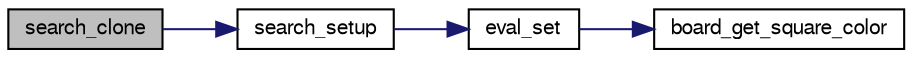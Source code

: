digraph "search_clone"
{
 // LATEX_PDF_SIZE
  bgcolor="transparent";
  edge [fontname="FreeSans",fontsize="10",labelfontname="FreeSans",labelfontsize="10"];
  node [fontname="FreeSans",fontsize="10",shape=record];
  rankdir="LR";
  Node1 [label="search_clone",height=0.2,width=0.4,color="black", fillcolor="grey75", style="filled", fontcolor="black",tooltip="Clone a search for parallel search."];
  Node1 -> Node2 [color="midnightblue",fontsize="10",style="solid",fontname="FreeSans"];
  Node2 [label="search_setup",height=0.2,width=0.4,color="black",URL="$search_8c.html#ad93ea95428d09b19c1491ee9378ad2b3",tooltip="Set up various structure once the board has been set."];
  Node2 -> Node3 [color="midnightblue",fontsize="10",style="solid",fontname="FreeSans"];
  Node3 [label="eval_set",height=0.2,width=0.4,color="black",URL="$eval_8c.html#ac0a65ec1475760424179051a43328b42",tooltip="Set up evaluation features from a board."];
  Node3 -> Node4 [color="midnightblue",fontsize="10",style="solid",fontname="FreeSans"];
  Node4 [label="board_get_square_color",height=0.2,width=0.4,color="black",URL="$board_8c.html#a6c2fad499875a4e9d775d9f23ede8aac",tooltip="Get square color."];
}

